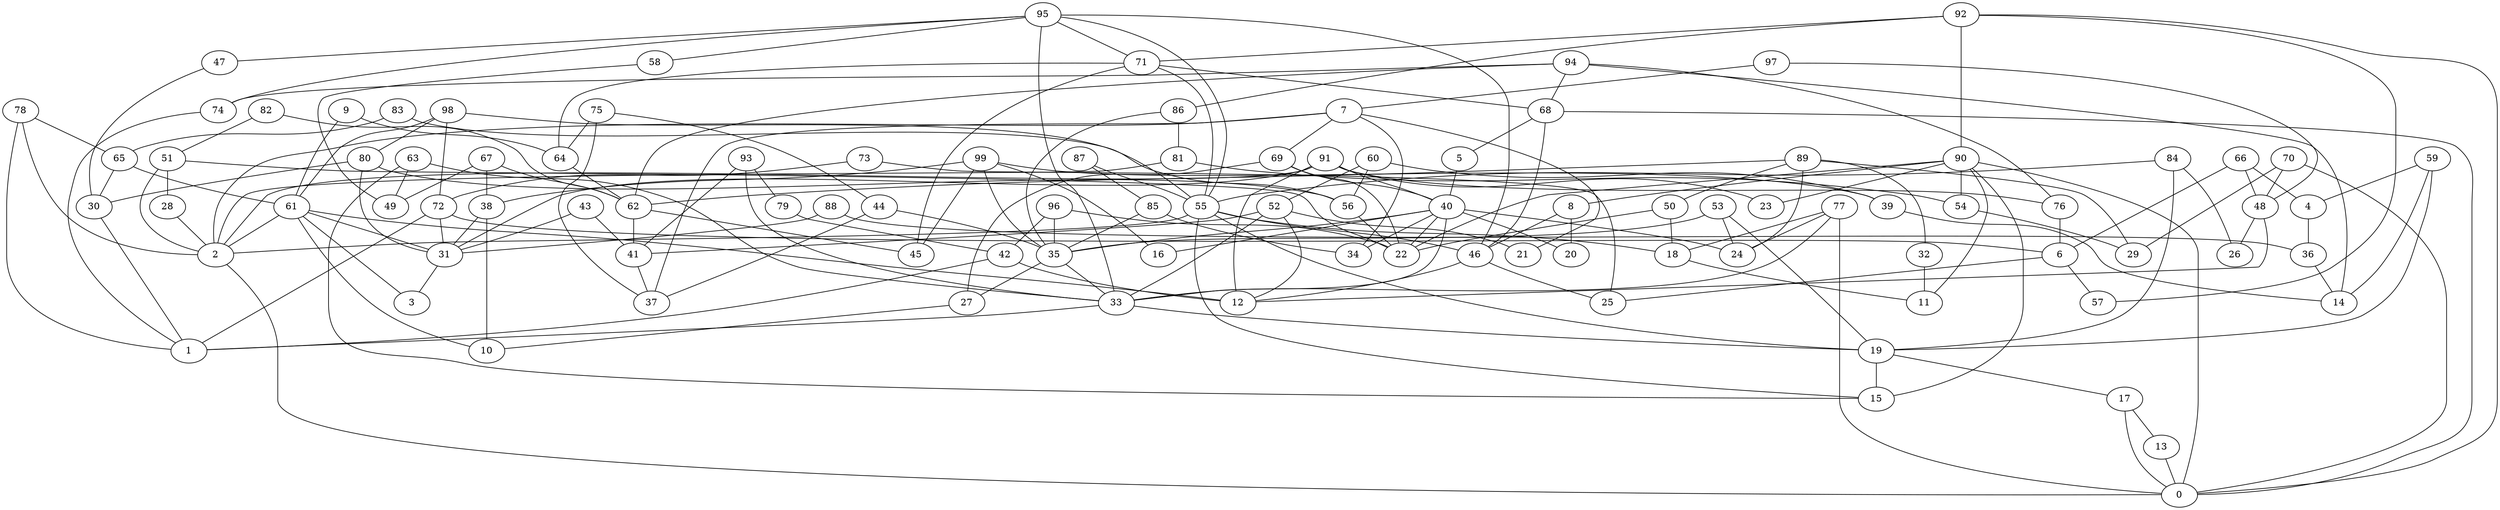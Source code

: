 digraph GG_graph {

subgraph G_graph {
edge [color = black]
"83" -> "65" [dir = none]
"83" -> "56" [dir = none]
"32" -> "11" [dir = none]
"54" -> "29" [dir = none]
"18" -> "11" [dir = none]
"84" -> "55" [dir = none]
"84" -> "26" [dir = none]
"84" -> "19" [dir = none]
"58" -> "49" [dir = none]
"5" -> "40" [dir = none]
"80" -> "56" [dir = none]
"80" -> "31" [dir = none]
"80" -> "30" [dir = none]
"98" -> "72" [dir = none]
"98" -> "61" [dir = none]
"98" -> "55" [dir = none]
"98" -> "80" [dir = none]
"40" -> "24" [dir = none]
"40" -> "16" [dir = none]
"40" -> "33" [dir = none]
"40" -> "22" [dir = none]
"40" -> "34" [dir = none]
"40" -> "20" [dir = none]
"40" -> "35" [dir = none]
"78" -> "2" [dir = none]
"78" -> "1" [dir = none]
"78" -> "65" [dir = none]
"27" -> "10" [dir = none]
"44" -> "35" [dir = none]
"44" -> "37" [dir = none]
"53" -> "19" [dir = none]
"53" -> "35" [dir = none]
"53" -> "24" [dir = none]
"86" -> "35" [dir = none]
"86" -> "81" [dir = none]
"35" -> "27" [dir = none]
"35" -> "33" [dir = none]
"8" -> "20" [dir = none]
"8" -> "46" [dir = none]
"89" -> "32" [dir = none]
"89" -> "24" [dir = none]
"89" -> "50" [dir = none]
"89" -> "62" [dir = none]
"89" -> "29" [dir = none]
"59" -> "4" [dir = none]
"59" -> "14" [dir = none]
"59" -> "19" [dir = none]
"50" -> "18" [dir = none]
"50" -> "22" [dir = none]
"67" -> "49" [dir = none]
"67" -> "62" [dir = none]
"67" -> "38" [dir = none]
"72" -> "1" [dir = none]
"72" -> "6" [dir = none]
"72" -> "31" [dir = none]
"38" -> "10" [dir = none]
"38" -> "31" [dir = none]
"61" -> "3" [dir = none]
"61" -> "12" [dir = none]
"61" -> "2" [dir = none]
"61" -> "31" [dir = none]
"61" -> "10" [dir = none]
"52" -> "21" [dir = none]
"52" -> "12" [dir = none]
"52" -> "33" [dir = none]
"52" -> "41" [dir = none]
"77" -> "18" [dir = none]
"77" -> "33" [dir = none]
"77" -> "0" [dir = none]
"77" -> "24" [dir = none]
"4" -> "36" [dir = none]
"2" -> "0" [dir = none]
"90" -> "8" [dir = none]
"90" -> "15" [dir = none]
"90" -> "0" [dir = none]
"90" -> "22" [dir = none]
"90" -> "23" [dir = none]
"90" -> "11" [dir = none]
"90" -> "54" [dir = none]
"9" -> "61" [dir = none]
"9" -> "64" [dir = none]
"93" -> "41" [dir = none]
"93" -> "33" [dir = none]
"93" -> "79" [dir = none]
"47" -> "30" [dir = none]
"43" -> "41" [dir = none]
"43" -> "31" [dir = none]
"96" -> "35" [dir = none]
"96" -> "22" [dir = none]
"96" -> "42" [dir = none]
"94" -> "76" [dir = none]
"94" -> "14" [dir = none]
"94" -> "62" [dir = none]
"94" -> "68" [dir = none]
"94" -> "74" [dir = none]
"41" -> "37" [dir = none]
"28" -> "2" [dir = none]
"42" -> "1" [dir = none]
"42" -> "12" [dir = none]
"79" -> "42" [dir = none]
"56" -> "22" [dir = none]
"99" -> "45" [dir = none]
"99" -> "35" [dir = none]
"99" -> "16" [dir = none]
"99" -> "39" [dir = none]
"60" -> "39" [dir = none]
"60" -> "52" [dir = none]
"60" -> "56" [dir = none]
"39" -> "14" [dir = none]
"31" -> "3" [dir = none]
"88" -> "31" [dir = none]
"88" -> "36" [dir = none]
"36" -> "14" [dir = none]
"76" -> "6" [dir = none]
"68" -> "5" [dir = none]
"68" -> "0" [dir = none]
"68" -> "46" [dir = none]
"73" -> "72" [dir = none]
"73" -> "25" [dir = none]
"85" -> "35" [dir = none]
"85" -> "34" [dir = none]
"75" -> "44" [dir = none]
"75" -> "64" [dir = none]
"75" -> "37" [dir = none]
"17" -> "0" [dir = none]
"17" -> "13" [dir = none]
"46" -> "12" [dir = none]
"46" -> "25" [dir = none]
"91" -> "31" [dir = none]
"91" -> "23" [dir = none]
"91" -> "40" [dir = none]
"91" -> "12" [dir = none]
"91" -> "2" [dir = none]
"91" -> "76" [dir = none]
"74" -> "1" [dir = none]
"13" -> "0" [dir = none]
"70" -> "48" [dir = none]
"70" -> "0" [dir = none]
"70" -> "29" [dir = none]
"66" -> "48" [dir = none]
"66" -> "6" [dir = none]
"66" -> "4" [dir = none]
"87" -> "55" [dir = none]
"87" -> "85" [dir = none]
"55" -> "19" [dir = none]
"55" -> "2" [dir = none]
"55" -> "15" [dir = none]
"55" -> "46" [dir = none]
"55" -> "18" [dir = none]
"62" -> "41" [dir = none]
"62" -> "45" [dir = none]
"64" -> "62" [dir = none]
"97" -> "7" [dir = none]
"97" -> "48" [dir = none]
"48" -> "12" [dir = none]
"48" -> "26" [dir = none]
"51" -> "2" [dir = none]
"51" -> "22" [dir = none]
"51" -> "28" [dir = none]
"92" -> "86" [dir = none]
"92" -> "71" [dir = none]
"92" -> "90" [dir = none]
"92" -> "0" [dir = none]
"92" -> "57" [dir = none]
"71" -> "55" [dir = none]
"71" -> "64" [dir = none]
"71" -> "45" [dir = none]
"71" -> "68" [dir = none]
"81" -> "54" [dir = none]
"81" -> "2" [dir = none]
"69" -> "22" [dir = none]
"69" -> "40" [dir = none]
"69" -> "27" [dir = none]
"19" -> "15" [dir = none]
"19" -> "17" [dir = none]
"95" -> "47" [dir = none]
"95" -> "58" [dir = none]
"95" -> "74" [dir = none]
"95" -> "46" [dir = none]
"95" -> "33" [dir = none]
"95" -> "55" [dir = none]
"95" -> "71" [dir = none]
"82" -> "51" [dir = none]
"82" -> "62" [dir = none]
"33" -> "19" [dir = none]
"33" -> "1" [dir = none]
"6" -> "57" [dir = none]
"6" -> "25" [dir = none]
"63" -> "15" [dir = none]
"63" -> "33" [dir = none]
"63" -> "49" [dir = none]
"65" -> "30" [dir = none]
"65" -> "61" [dir = none]
"7" -> "69" [dir = none]
"7" -> "2" [dir = none]
"7" -> "37" [dir = none]
"7" -> "21" [dir = none]
"7" -> "34" [dir = none]
"99" -> "38" [dir = none]
"30" -> "1" [dir = none]
}

}
